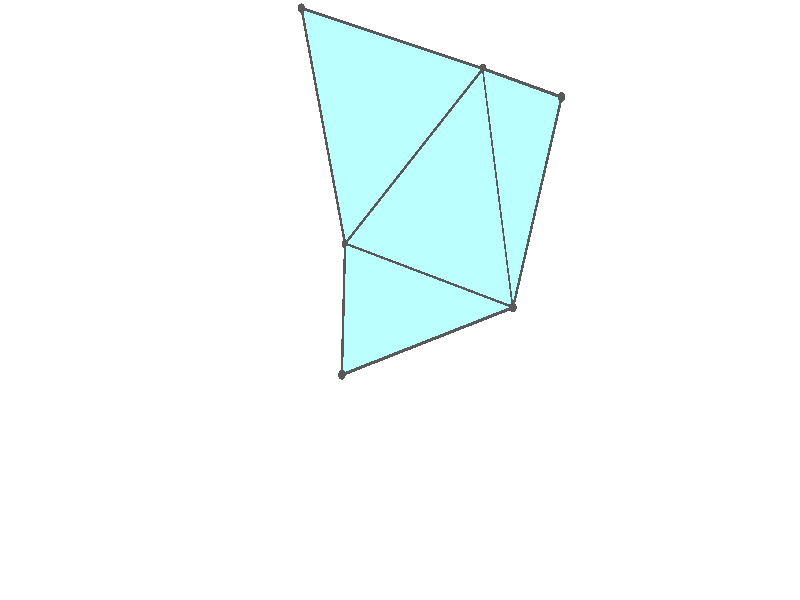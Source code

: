 #version 3.7;
global_settings{assumed_gamma 1.0}
camera{perspective location <18.750000000000000000000000, 10.825317547305481014063844, 12.499999999999996447286321> right <0.133333333333333331482962, -0.230940107675850353485814, -0.000000000000000000000000> up <-0.064951905283832905846353, -0.037499999999999998612221, 0.129903810567665811692706> direction <0.750000000000000111022302, 0.433012701892219298294151, 0.499999999999999944488849> sky <-0.433012701892219298294151, -0.249999999999999944488849, 0.866025403784438707610605> look_at <18.000000000000000000000000, 10.392304845413262270881205, 11.999999999999996447286321>}
light_source{<18.750000000000000000000000, 10.825317547305481014063844, 12.499999999999996447286321> rgb<1.0,1.0,1.0>}
background{rgb<1,1,1>}
union{union{object{union{sphere{<-0.471404520791031456106168, 0.816496580927726034460079, -0.054092553389459729906719>,0.029999999999999998889777}sphere{<-0.471404520791032122239983, -0.816496580927725923437777, -0.054092553389459729906719>,0.029999999999999998889777}sphere{<0.942809041582063356301546, -0.000000000000000230921615, -0.054092553389459729906719>,0.029999999999999998889777}} pigment{rgb<0.1,0.1,0.1>}}object{union{cylinder{<-0.471404520791031456106168, 0.816496580927726034460079, -0.054092553389459729906719>,<-0.471404520791032122239983, -0.816496580927725923437777, -0.054092553389459729906719>,0.010000000000000000208167}cylinder{<-0.471404520791032122239983, -0.816496580927725923437777, -0.054092553389459729906719>,<0.942809041582063356301546, -0.000000000000000230921615, -0.054092553389459729906719>,0.010000000000000000208167}cylinder{<0.942809041582063356301546, -0.000000000000000230921615, -0.054092553389459729906719>,<-0.471404520791031456106168, 0.816496580927726034460079, -0.054092553389459729906719>,0.010000000000000000208167}} pigment{rgb<0.1,0.1,0.1>}}object{polygon{3.000000000000000000000000,<-0.471404520791031456106168, 0.816496580927726034460079, -0.054092553389459729906719>,<-0.471404520791032122239983, -0.816496580927725923437777, -0.054092553389459729906719>,<0.942809041582063356301546, -0.000000000000000230921615, -0.054092553389459729906719>} pigment{rgbft<0.5,1.0,1.0,0.1,0.1>}}}union{object{union{sphere{<-0.471404520791031456106168, 0.816496580927726034460079, -0.054092553389459729906719>,0.029999999999999998889777}sphere{<-0.471404520791032122239983, -0.816496580927725923437777, -0.054092553389459618884416>,0.029999999999999998889777}sphere{<-1.414213562373094923430017, 0.000000000000000757231451, 1.000000000000000222044605>,0.029999999999999998889777}} pigment{rgb<0.1,0.1,0.1>}}object{union{cylinder{<-0.471404520791031456106168, 0.816496580927726034460079, -0.054092553389459729906719>,<-0.471404520791032122239983, -0.816496580927725923437777, -0.054092553389459618884416>,0.010000000000000000208167}cylinder{<-0.471404520791032122239983, -0.816496580927725923437777, -0.054092553389459618884416>,<-1.414213562373094923430017, 0.000000000000000757231451, 1.000000000000000222044605>,0.010000000000000000208167}cylinder{<-1.414213562373094923430017, 0.000000000000000757231451, 1.000000000000000222044605>,<-0.471404520791031456106168, 0.816496580927726034460079, -0.054092553389459729906719>,0.010000000000000000208167}} pigment{rgb<0.1,0.1,0.1>}}object{polygon{3.000000000000000000000000,<-0.471404520791031456106168, 0.816496580927726034460079, -0.054092553389459729906719>,<-0.471404520791032122239983, -0.816496580927725923437777, -0.054092553389459618884416>,<-1.414213562373094923430017, 0.000000000000000757231451, 1.000000000000000222044605>} pigment{rgbft<0.5,1.0,1.0,0.1,0.1>}}}union{object{union{sphere{<-0.471404520791032066728832, -1.224744871391588496578606, 1.527046276694730142509115>,0.029999999999999998889777}sphere{<-0.471404520791032177751134, -0.816496580927726145482382, -0.054092553389459396839811>,0.029999999999999998889777}sphere{<-1.414213562373094923430017, 0.000000000000000555111512, 1.000000000000000222044605>,0.029999999999999998889777}} pigment{rgb<0.1,0.1,0.1>}}object{union{cylinder{<-0.471404520791032066728832, -1.224744871391588496578606, 1.527046276694730142509115>,<-0.471404520791032177751134, -0.816496580927726145482382, -0.054092553389459396839811>,0.010000000000000000208167}cylinder{<-0.471404520791032177751134, -0.816496580927726145482382, -0.054092553389459396839811>,<-1.414213562373094923430017, 0.000000000000000555111512, 1.000000000000000222044605>,0.010000000000000000208167}cylinder{<-1.414213562373094923430017, 0.000000000000000555111512, 1.000000000000000222044605>,<-0.471404520791032066728832, -1.224744871391588496578606, 1.527046276694730142509115>,0.010000000000000000208167}} pigment{rgb<0.1,0.1,0.1>}}object{polygon{3.000000000000000000000000,<-0.471404520791032066728832, -1.224744871391588496578606, 1.527046276694730142509115>,<-0.471404520791032177751134, -0.816496580927726145482382, -0.054092553389459396839811>,<-1.414213562373094923430017, 0.000000000000000555111512, 1.000000000000000222044605>} pigment{rgbft<0.5,1.0,1.0,0.1,0.1>}}}union{object{union{sphere{<-0.471404520791031511617319, 0.816496580927726034460079, -0.054092553389459951951324>,0.029999999999999998889777}sphere{<-0.471404520791030623438900, 1.224744871391589384757026, 1.527046276694729920464511>,0.029999999999999998889777}sphere{<-1.414213562373094923430017, 0.000000000000000555111512, 1.000000000000000222044605>,0.029999999999999998889777}} pigment{rgb<0.1,0.1,0.1>}}object{union{cylinder{<-0.471404520791031511617319, 0.816496580927726034460079, -0.054092553389459951951324>,<-0.471404520791030623438900, 1.224744871391589384757026, 1.527046276694729920464511>,0.010000000000000000208167}cylinder{<-0.471404520791030623438900, 1.224744871391589384757026, 1.527046276694729920464511>,<-1.414213562373094923430017, 0.000000000000000555111512, 1.000000000000000222044605>,0.010000000000000000208167}cylinder{<-1.414213562373094923430017, 0.000000000000000555111512, 1.000000000000000222044605>,<-0.471404520791031511617319, 0.816496580927726034460079, -0.054092553389459951951324>,0.010000000000000000208167}} pigment{rgb<0.1,0.1,0.1>}}object{polygon{3.000000000000000000000000,<-0.471404520791031511617319, 0.816496580927726034460079, -0.054092553389459951951324>,<-0.471404520791030623438900, 1.224744871391589384757026, 1.527046276694729920464511>,<-1.414213562373094923430017, 0.000000000000000555111512, 1.000000000000000222044605>} pigment{rgbft<0.5,1.0,1.0,0.1,0.1>}}}}
